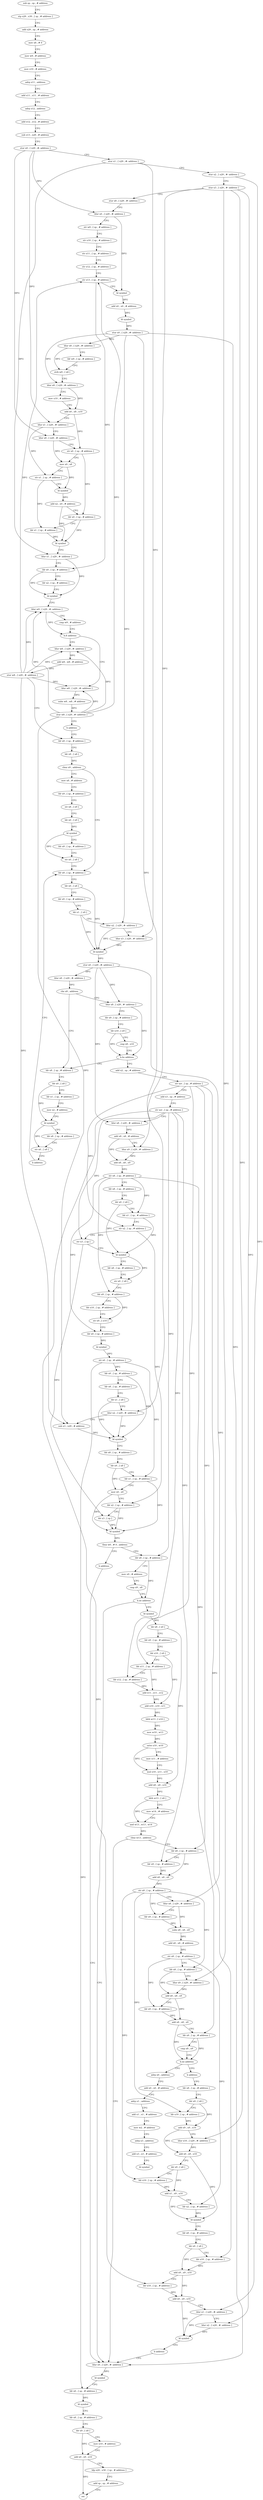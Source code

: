 digraph "func" {
"4262076" [label = "sub sp , sp , # address" ]
"4262080" [label = "stp x29 , x30 , [ sp , # address ]" ]
"4262084" [label = "add x29 , sp , # address" ]
"4262088" [label = "mov x8 , # 0" ]
"4262092" [label = "mov w9 , # address" ]
"4262096" [label = "mov x10 , # address" ]
"4262100" [label = "adrp x11 , address" ]
"4262104" [label = "add x11 , x11 , # address" ]
"4262108" [label = "adrp x12 , address" ]
"4262112" [label = "add x12 , x12 , # address" ]
"4262116" [label = "sub x13 , x29 , # address" ]
"4262120" [label = "stur x0 , [ x29 , #- address ]" ]
"4262124" [label = "stur x1 , [ x29 , #- address ]" ]
"4262128" [label = "stur x2 , [ x29 , #- address ]" ]
"4262132" [label = "stur x3 , [ x29 , #- address ]" ]
"4262136" [label = "stur x8 , [ x29 , #- address ]" ]
"4262140" [label = "ldur x0 , [ x29 , #- address ]" ]
"4262144" [label = "str w9 , [ sp , # address ]" ]
"4262148" [label = "str x10 , [ sp , # address ]" ]
"4262152" [label = "str x11 , [ sp , # address ]" ]
"4262156" [label = "str x12 , [ sp , # address ]" ]
"4262160" [label = "str x13 , [ sp , # address ]" ]
"4262164" [label = "bl symbol" ]
"4262168" [label = "add x0 , x0 , # address" ]
"4262172" [label = "bl symbol" ]
"4262176" [label = "stur x0 , [ x29 , #- address ]" ]
"4262180" [label = "ldur x8 , [ x29 , #- address ]" ]
"4262184" [label = "ldr w9 , [ sp , # address ]" ]
"4262188" [label = "strb w9 , [ x8 ]" ]
"4262192" [label = "ldur x8 , [ x29 , #- address ]" ]
"4262196" [label = "mov x10 , # address" ]
"4262200" [label = "add x0 , x8 , x10" ]
"4262204" [label = "ldur x1 , [ x29 , #- address ]" ]
"4262208" [label = "ldur x8 , [ x29 , #- address ]" ]
"4262212" [label = "str x0 , [ sp , # address ]" ]
"4262216" [label = "mov x0 , x8" ]
"4262220" [label = "str x1 , [ sp , # address ]" ]
"4262224" [label = "bl symbol" ]
"4262228" [label = "add x2 , x0 , # address" ]
"4262232" [label = "ldr x0 , [ sp , # address ]" ]
"4262236" [label = "ldr x1 , [ sp , # address ]" ]
"4262240" [label = "bl symbol" ]
"4262244" [label = "ldur x1 , [ x29 , #- address ]" ]
"4262248" [label = "ldr x0 , [ sp , # address ]" ]
"4262252" [label = "ldr x2 , [ sp , # address ]" ]
"4262256" [label = "bl symbol" ]
"4262260" [label = "ldur w9 , [ x29 , #- address ]" ]
"4262264" [label = "cmp w9 , # address" ]
"4262268" [label = "b.lt address" ]
"4262288" [label = "ldur w8 , [ x29 , #- address ]" ]
"4262272" [label = "ldur w8 , [ x29 , #- address ]" ]
"4262292" [label = "add w8 , w8 , # address" ]
"4262296" [label = "stur w8 , [ x29 , #- address ]" ]
"4262300" [label = "ldr x8 , [ sp , # address ]" ]
"4262276" [label = "subs w8 , w8 , # address" ]
"4262280" [label = "stur w8 , [ x29 , #- address ]" ]
"4262284" [label = "b address" ]
"4262340" [label = "ldr x8 , [ sp , # address ]" ]
"4262344" [label = "ldr x0 , [ x8 ]" ]
"4262348" [label = "ldr x9 , [ sp , # address ]" ]
"4262352" [label = "ldr x1 , [ x9 ]" ]
"4262356" [label = "ldur x2 , [ x29 , #- address ]" ]
"4262360" [label = "ldur x3 , [ x29 , #- address ]" ]
"4262364" [label = "bl symbol" ]
"4262368" [label = "stur x0 , [ x29 , #- address ]" ]
"4262372" [label = "ldur x8 , [ x29 , #- address ]" ]
"4262376" [label = "cbz x8 , address" ]
"4262872" [label = "ldr x8 , [ sp , # address ]" ]
"4262380" [label = "ldur x8 , [ x29 , #- address ]" ]
"4262312" [label = "mov x8 , # address" ]
"4262316" [label = "ldr x9 , [ sp , # address ]" ]
"4262320" [label = "str x8 , [ x9 ]" ]
"4262324" [label = "ldr x0 , [ x9 ]" ]
"4262328" [label = "bl symbol" ]
"4262332" [label = "ldr x8 , [ sp , # address ]" ]
"4262336" [label = "str x0 , [ x8 ]" ]
"4262304" [label = "ldr x9 , [ x8 ]" ]
"4262308" [label = "cbnz x9 , address" ]
"4262876" [label = "ldr x0 , [ x8 ]" ]
"4262880" [label = "ldr x1 , [ sp , # address ]" ]
"4262884" [label = "mov x2 , # address" ]
"4262888" [label = "bl symbol" ]
"4262892" [label = "ldr x8 , [ sp , # address ]" ]
"4262896" [label = "str x0 , [ x8 ]" ]
"4262900" [label = "b address" ]
"4262384" [label = "ldr x9 , [ sp , # address ]" ]
"4262388" [label = "ldr x10 , [ x9 ]" ]
"4262392" [label = "cmp x8 , x10" ]
"4262396" [label = "b.hs address" ]
"4262400" [label = "add x2 , sp , # address" ]
"4262404" [label = "str xzr , [ sp , # address ]" ]
"4262408" [label = "add x3 , sp , # address" ]
"4262412" [label = "str xzr , [ sp , # address ]" ]
"4262416" [label = "ldur x8 , [ x29 , #- address ]" ]
"4262420" [label = "add x8 , x8 , # address" ]
"4262424" [label = "ldur x9 , [ x29 , #- address ]" ]
"4262428" [label = "add x8 , x8 , x9" ]
"4262432" [label = "str x8 , [ sp , # address ]" ]
"4262436" [label = "ldr x8 , [ sp , # address ]" ]
"4262440" [label = "ldr x0 , [ x8 ]" ]
"4262444" [label = "ldr x1 , [ sp , # address ]" ]
"4262448" [label = "str x2 , [ sp , # address ]" ]
"4262452" [label = "str x3 , [ sp ]" ]
"4262456" [label = "bl symbol" ]
"4262460" [label = "ldr x8 , [ sp , # address ]" ]
"4262464" [label = "str x0 , [ x8 ]" ]
"4262468" [label = "ldr x9 , [ sp , # address ]" ]
"4262472" [label = "ldr x10 , [ sp , # address ]" ]
"4262476" [label = "str x9 , [ x10 ]" ]
"4262480" [label = "ldr x0 , [ sp , # address ]" ]
"4262484" [label = "bl symbol" ]
"4262488" [label = "str x0 , [ sp , # address ]" ]
"4262492" [label = "ldr x0 , [ sp , # address ]" ]
"4262496" [label = "ldr x8 , [ sp , # address ]" ]
"4262500" [label = "ldr x1 , [ x8 ]" ]
"4262504" [label = "ldur x2 , [ x29 , #- address ]" ]
"4262508" [label = "sub x3 , x29 , # address" ]
"4262512" [label = "bl symbol" ]
"4262516" [label = "ldr x8 , [ sp , # address ]" ]
"4262520" [label = "ldr x9 , [ x8 ]" ]
"4262524" [label = "ldr x1 , [ sp , # address ]" ]
"4262528" [label = "mov x0 , x9" ]
"4262532" [label = "ldr x2 , [ sp , # address ]" ]
"4262536" [label = "ldr x3 , [ sp ]" ]
"4262540" [label = "bl symbol" ]
"4262544" [label = "tbnz w0 , # 0 , address" ]
"4262552" [label = "ldr x8 , [ sp , # address ]" ]
"4262548" [label = "b address" ]
"4262556" [label = "mov x9 , # address" ]
"4262560" [label = "cmp x9 , x8" ]
"4262564" [label = "b.ne address" ]
"4262828" [label = "ldur x0 , [ x29 , #- address ]" ]
"4262568" [label = "bl symbol" ]
"4262832" [label = "bl symbol" ]
"4262836" [label = "ldr x0 , [ sp , # address ]" ]
"4262840" [label = "bl symbol" ]
"4262844" [label = "ldr x8 , [ sp , # address ]" ]
"4262848" [label = "ldr x9 , [ x8 ]" ]
"4262852" [label = "mov x10 , # address" ]
"4262856" [label = "add x0 , x9 , x10" ]
"4262860" [label = "ldp x29 , x30 , [ sp , # address ]" ]
"4262864" [label = "add sp , sp , # address" ]
"4262868" [label = "ret" ]
"4262572" [label = "ldr x8 , [ x0 ]" ]
"4262576" [label = "ldr x9 , [ sp , # address ]" ]
"4262580" [label = "ldr x10 , [ x9 ]" ]
"4262584" [label = "ldr x11 , [ sp , # address ]" ]
"4262588" [label = "ldr x12 , [ sp , # address ]" ]
"4262592" [label = "add x11 , x11 , x12" ]
"4262596" [label = "add x10 , x10 , x11" ]
"4262600" [label = "ldrb w13 , [ x10 ]" ]
"4262604" [label = "mov w10 , w13" ]
"4262608" [label = "sxtw x10 , w10" ]
"4262612" [label = "mov x11 , # address" ]
"4262616" [label = "mul x10 , x11 , x10" ]
"4262620" [label = "add x8 , x8 , x10" ]
"4262624" [label = "ldrh w13 , [ x8 ]" ]
"4262628" [label = "mov w14 , # address" ]
"4262632" [label = "and w13 , w13 , w14" ]
"4262636" [label = "cbnz w13 , address" ]
"4262640" [label = "ldr x8 , [ sp , # address ]" ]
"4262644" [label = "ldr x9 , [ sp , # address ]" ]
"4262648" [label = "add x8 , x8 , x9" ]
"4262652" [label = "str x8 , [ sp , # address ]" ]
"4262656" [label = "ldur x8 , [ x29 , #- address ]" ]
"4262660" [label = "ldr x9 , [ sp , # address ]" ]
"4262664" [label = "subs x8 , x8 , x9" ]
"4262668" [label = "add x8 , x8 , # address" ]
"4262672" [label = "str x8 , [ sp , # address ]" ]
"4262676" [label = "ldr x8 , [ sp , # address ]" ]
"4262680" [label = "ldur x9 , [ x29 , #- address ]" ]
"4262684" [label = "add x8 , x8 , x9" ]
"4262688" [label = "ldr x9 , [ sp , # address ]" ]
"4262692" [label = "add x8 , x8 , x9" ]
"4262696" [label = "ldr x9 , [ sp , # address ]" ]
"4262700" [label = "cmp x8 , x9" ]
"4262704" [label = "b.ne address" ]
"4262712" [label = "adrp x0 , address" ]
"4262708" [label = "b address" ]
"4262716" [label = "add x0 , x0 , # address" ]
"4262720" [label = "adrp x1 , address" ]
"4262724" [label = "add x1 , x1 , # address" ]
"4262728" [label = "mov w2 , # address" ]
"4262732" [label = "adrp x3 , address" ]
"4262736" [label = "add x3 , x3 , # address" ]
"4262740" [label = "bl symbol" ]
"4262744" [label = "ldr x8 , [ sp , # address ]" ]
"4262748" [label = "ldr x9 , [ x8 ]" ]
"4262752" [label = "ldr x10 , [ sp , # address ]" ]
"4262756" [label = "add x9 , x9 , x10" ]
"4262760" [label = "ldur x10 , [ x29 , #- address ]" ]
"4262764" [label = "add x0 , x9 , x10" ]
"4262768" [label = "ldr x9 , [ x8 ]" ]
"4262772" [label = "ldr x10 , [ sp , # address ]" ]
"4262776" [label = "add x1 , x9 , x10" ]
"4262780" [label = "ldr x2 , [ sp , # address ]" ]
"4262784" [label = "bl symbol" ]
"4262788" [label = "ldr x8 , [ sp , # address ]" ]
"4262792" [label = "ldr x9 , [ x8 ]" ]
"4262796" [label = "ldr x10 , [ sp , # address ]" ]
"4262800" [label = "add x9 , x9 , x10" ]
"4262804" [label = "ldr x10 , [ sp , # address ]" ]
"4262808" [label = "add x0 , x9 , x10" ]
"4262812" [label = "ldur x1 , [ x29 , #- address ]" ]
"4262816" [label = "ldur x2 , [ x29 , #- address ]" ]
"4262820" [label = "bl symbol" ]
"4262824" [label = "b address" ]
"4262076" -> "4262080" [ label = "CFG" ]
"4262080" -> "4262084" [ label = "CFG" ]
"4262084" -> "4262088" [ label = "CFG" ]
"4262088" -> "4262092" [ label = "CFG" ]
"4262092" -> "4262096" [ label = "CFG" ]
"4262096" -> "4262100" [ label = "CFG" ]
"4262100" -> "4262104" [ label = "CFG" ]
"4262104" -> "4262108" [ label = "CFG" ]
"4262108" -> "4262112" [ label = "CFG" ]
"4262112" -> "4262116" [ label = "CFG" ]
"4262116" -> "4262120" [ label = "CFG" ]
"4262120" -> "4262124" [ label = "CFG" ]
"4262120" -> "4262140" [ label = "DFG" ]
"4262120" -> "4262204" [ label = "DFG" ]
"4262120" -> "4262208" [ label = "DFG" ]
"4262124" -> "4262128" [ label = "CFG" ]
"4262124" -> "4262244" [ label = "DFG" ]
"4262124" -> "4262360" [ label = "DFG" ]
"4262128" -> "4262132" [ label = "CFG" ]
"4262128" -> "4262812" [ label = "DFG" ]
"4262132" -> "4262136" [ label = "CFG" ]
"4262132" -> "4262424" [ label = "DFG" ]
"4262132" -> "4262680" [ label = "DFG" ]
"4262132" -> "4262760" [ label = "DFG" ]
"4262132" -> "4262816" [ label = "DFG" ]
"4262136" -> "4262140" [ label = "CFG" ]
"4262140" -> "4262144" [ label = "CFG" ]
"4262140" -> "4262164" [ label = "DFG" ]
"4262144" -> "4262148" [ label = "CFG" ]
"4262148" -> "4262152" [ label = "CFG" ]
"4262152" -> "4262156" [ label = "CFG" ]
"4262156" -> "4262160" [ label = "CFG" ]
"4262160" -> "4262164" [ label = "CFG" ]
"4262160" -> "4262248" [ label = "DFG" ]
"4262164" -> "4262168" [ label = "DFG" ]
"4262168" -> "4262172" [ label = "DFG" ]
"4262172" -> "4262176" [ label = "DFG" ]
"4262176" -> "4262180" [ label = "DFG" ]
"4262176" -> "4262192" [ label = "DFG" ]
"4262176" -> "4262356" [ label = "DFG" ]
"4262176" -> "4262504" [ label = "DFG" ]
"4262176" -> "4262828" [ label = "DFG" ]
"4262180" -> "4262184" [ label = "CFG" ]
"4262180" -> "4262188" [ label = "DFG" ]
"4262184" -> "4262188" [ label = "CFG" ]
"4262188" -> "4262192" [ label = "CFG" ]
"4262192" -> "4262196" [ label = "CFG" ]
"4262192" -> "4262200" [ label = "DFG" ]
"4262196" -> "4262200" [ label = "CFG" ]
"4262200" -> "4262204" [ label = "CFG" ]
"4262200" -> "4262212" [ label = "DFG" ]
"4262204" -> "4262208" [ label = "CFG" ]
"4262204" -> "4262220" [ label = "DFG" ]
"4262208" -> "4262212" [ label = "CFG" ]
"4262208" -> "4262216" [ label = "DFG" ]
"4262212" -> "4262216" [ label = "CFG" ]
"4262212" -> "4262232" [ label = "DFG" ]
"4262216" -> "4262220" [ label = "CFG" ]
"4262216" -> "4262224" [ label = "DFG" ]
"4262220" -> "4262224" [ label = "CFG" ]
"4262220" -> "4262236" [ label = "DFG" ]
"4262224" -> "4262228" [ label = "DFG" ]
"4262228" -> "4262232" [ label = "CFG" ]
"4262228" -> "4262240" [ label = "DFG" ]
"4262232" -> "4262236" [ label = "CFG" ]
"4262232" -> "4262240" [ label = "DFG" ]
"4262236" -> "4262240" [ label = "DFG" ]
"4262240" -> "4262244" [ label = "CFG" ]
"4262244" -> "4262248" [ label = "CFG" ]
"4262244" -> "4262256" [ label = "DFG" ]
"4262248" -> "4262252" [ label = "CFG" ]
"4262248" -> "4262256" [ label = "DFG" ]
"4262252" -> "4262256" [ label = "CFG" ]
"4262256" -> "4262260" [ label = "CFG" ]
"4262260" -> "4262264" [ label = "CFG" ]
"4262260" -> "4262268" [ label = "DFG" ]
"4262264" -> "4262268" [ label = "CFG" ]
"4262268" -> "4262288" [ label = "CFG" ]
"4262268" -> "4262272" [ label = "CFG" ]
"4262288" -> "4262292" [ label = "DFG" ]
"4262272" -> "4262276" [ label = "DFG" ]
"4262292" -> "4262296" [ label = "DFG" ]
"4262296" -> "4262300" [ label = "CFG" ]
"4262296" -> "4262160" [ label = "DFG" ]
"4262296" -> "4262260" [ label = "DFG" ]
"4262296" -> "4262288" [ label = "DFG" ]
"4262296" -> "4262272" [ label = "DFG" ]
"4262296" -> "4262508" [ label = "DFG" ]
"4262300" -> "4262304" [ label = "CFG" ]
"4262276" -> "4262280" [ label = "DFG" ]
"4262280" -> "4262284" [ label = "CFG" ]
"4262280" -> "4262160" [ label = "DFG" ]
"4262280" -> "4262260" [ label = "DFG" ]
"4262280" -> "4262288" [ label = "DFG" ]
"4262280" -> "4262272" [ label = "DFG" ]
"4262280" -> "4262508" [ label = "DFG" ]
"4262284" -> "4262300" [ label = "CFG" ]
"4262340" -> "4262344" [ label = "CFG" ]
"4262344" -> "4262348" [ label = "CFG" ]
"4262344" -> "4262364" [ label = "DFG" ]
"4262348" -> "4262352" [ label = "CFG" ]
"4262352" -> "4262356" [ label = "CFG" ]
"4262352" -> "4262364" [ label = "DFG" ]
"4262356" -> "4262360" [ label = "CFG" ]
"4262356" -> "4262364" [ label = "DFG" ]
"4262360" -> "4262364" [ label = "DFG" ]
"4262364" -> "4262368" [ label = "DFG" ]
"4262368" -> "4262372" [ label = "DFG" ]
"4262368" -> "4262380" [ label = "DFG" ]
"4262368" -> "4262416" [ label = "DFG" ]
"4262368" -> "4262656" [ label = "DFG" ]
"4262372" -> "4262376" [ label = "DFG" ]
"4262376" -> "4262872" [ label = "CFG" ]
"4262376" -> "4262380" [ label = "CFG" ]
"4262872" -> "4262876" [ label = "CFG" ]
"4262380" -> "4262384" [ label = "CFG" ]
"4262380" -> "4262396" [ label = "DFG" ]
"4262312" -> "4262316" [ label = "CFG" ]
"4262316" -> "4262320" [ label = "CFG" ]
"4262320" -> "4262324" [ label = "CFG" ]
"4262324" -> "4262328" [ label = "DFG" ]
"4262328" -> "4262332" [ label = "CFG" ]
"4262328" -> "4262336" [ label = "DFG" ]
"4262332" -> "4262336" [ label = "CFG" ]
"4262336" -> "4262340" [ label = "CFG" ]
"4262304" -> "4262308" [ label = "DFG" ]
"4262308" -> "4262340" [ label = "CFG" ]
"4262308" -> "4262312" [ label = "CFG" ]
"4262876" -> "4262880" [ label = "CFG" ]
"4262876" -> "4262888" [ label = "DFG" ]
"4262880" -> "4262884" [ label = "CFG" ]
"4262884" -> "4262888" [ label = "CFG" ]
"4262888" -> "4262892" [ label = "CFG" ]
"4262888" -> "4262896" [ label = "DFG" ]
"4262892" -> "4262896" [ label = "CFG" ]
"4262896" -> "4262900" [ label = "CFG" ]
"4262900" -> "4262340" [ label = "CFG" ]
"4262384" -> "4262388" [ label = "CFG" ]
"4262388" -> "4262392" [ label = "CFG" ]
"4262388" -> "4262396" [ label = "DFG" ]
"4262392" -> "4262396" [ label = "CFG" ]
"4262396" -> "4262872" [ label = "CFG" ]
"4262396" -> "4262400" [ label = "CFG" ]
"4262400" -> "4262404" [ label = "CFG" ]
"4262404" -> "4262408" [ label = "CFG" ]
"4262404" -> "4262584" [ label = "DFG" ]
"4262404" -> "4262640" [ label = "DFG" ]
"4262404" -> "4262796" [ label = "DFG" ]
"4262404" -> "4262448" [ label = "DFG" ]
"4262408" -> "4262412" [ label = "CFG" ]
"4262412" -> "4262416" [ label = "CFG" ]
"4262412" -> "4262552" [ label = "DFG" ]
"4262412" -> "4262588" [ label = "DFG" ]
"4262412" -> "4262644" [ label = "DFG" ]
"4262412" -> "4262804" [ label = "DFG" ]
"4262412" -> "4262452" [ label = "DFG" ]
"4262416" -> "4262420" [ label = "DFG" ]
"4262420" -> "4262424" [ label = "CFG" ]
"4262420" -> "4262428" [ label = "DFG" ]
"4262424" -> "4262428" [ label = "DFG" ]
"4262428" -> "4262432" [ label = "DFG" ]
"4262432" -> "4262436" [ label = "CFG" ]
"4262432" -> "4262444" [ label = "DFG" ]
"4262432" -> "4262468" [ label = "DFG" ]
"4262432" -> "4262480" [ label = "DFG" ]
"4262432" -> "4262696" [ label = "DFG" ]
"4262436" -> "4262440" [ label = "CFG" ]
"4262440" -> "4262444" [ label = "CFG" ]
"4262440" -> "4262456" [ label = "DFG" ]
"4262444" -> "4262448" [ label = "CFG" ]
"4262444" -> "4262456" [ label = "DFG" ]
"4262448" -> "4262452" [ label = "CFG" ]
"4262448" -> "4262532" [ label = "DFG" ]
"4262452" -> "4262456" [ label = "CFG" ]
"4262452" -> "4262536" [ label = "DFG" ]
"4262456" -> "4262460" [ label = "CFG" ]
"4262456" -> "4262464" [ label = "DFG" ]
"4262460" -> "4262464" [ label = "CFG" ]
"4262464" -> "4262468" [ label = "CFG" ]
"4262468" -> "4262472" [ label = "CFG" ]
"4262468" -> "4262476" [ label = "DFG" ]
"4262472" -> "4262476" [ label = "CFG" ]
"4262476" -> "4262480" [ label = "CFG" ]
"4262480" -> "4262484" [ label = "DFG" ]
"4262484" -> "4262488" [ label = "DFG" ]
"4262488" -> "4262492" [ label = "DFG" ]
"4262488" -> "4262524" [ label = "DFG" ]
"4262488" -> "4262836" [ label = "DFG" ]
"4262492" -> "4262496" [ label = "CFG" ]
"4262492" -> "4262512" [ label = "DFG" ]
"4262496" -> "4262500" [ label = "CFG" ]
"4262500" -> "4262504" [ label = "CFG" ]
"4262500" -> "4262512" [ label = "DFG" ]
"4262504" -> "4262508" [ label = "CFG" ]
"4262504" -> "4262512" [ label = "DFG" ]
"4262508" -> "4262512" [ label = "DFG" ]
"4262512" -> "4262516" [ label = "CFG" ]
"4262516" -> "4262520" [ label = "CFG" ]
"4262520" -> "4262524" [ label = "CFG" ]
"4262520" -> "4262528" [ label = "DFG" ]
"4262524" -> "4262528" [ label = "CFG" ]
"4262524" -> "4262540" [ label = "DFG" ]
"4262528" -> "4262532" [ label = "CFG" ]
"4262528" -> "4262540" [ label = "DFG" ]
"4262532" -> "4262536" [ label = "CFG" ]
"4262532" -> "4262540" [ label = "DFG" ]
"4262536" -> "4262540" [ label = "DFG" ]
"4262540" -> "4262544" [ label = "DFG" ]
"4262544" -> "4262552" [ label = "CFG" ]
"4262544" -> "4262548" [ label = "CFG" ]
"4262552" -> "4262556" [ label = "CFG" ]
"4262552" -> "4262564" [ label = "DFG" ]
"4262548" -> "4262828" [ label = "CFG" ]
"4262556" -> "4262560" [ label = "CFG" ]
"4262560" -> "4262564" [ label = "CFG" ]
"4262564" -> "4262828" [ label = "CFG" ]
"4262564" -> "4262568" [ label = "CFG" ]
"4262828" -> "4262832" [ label = "DFG" ]
"4262568" -> "4262572" [ label = "DFG" ]
"4262832" -> "4262836" [ label = "CFG" ]
"4262836" -> "4262840" [ label = "DFG" ]
"4262840" -> "4262844" [ label = "CFG" ]
"4262844" -> "4262848" [ label = "CFG" ]
"4262848" -> "4262852" [ label = "CFG" ]
"4262848" -> "4262856" [ label = "DFG" ]
"4262852" -> "4262856" [ label = "CFG" ]
"4262856" -> "4262860" [ label = "CFG" ]
"4262856" -> "4262868" [ label = "DFG" ]
"4262860" -> "4262864" [ label = "CFG" ]
"4262864" -> "4262868" [ label = "CFG" ]
"4262572" -> "4262576" [ label = "CFG" ]
"4262572" -> "4262620" [ label = "DFG" ]
"4262576" -> "4262580" [ label = "CFG" ]
"4262580" -> "4262584" [ label = "CFG" ]
"4262580" -> "4262596" [ label = "DFG" ]
"4262584" -> "4262588" [ label = "CFG" ]
"4262584" -> "4262592" [ label = "DFG" ]
"4262588" -> "4262592" [ label = "DFG" ]
"4262592" -> "4262596" [ label = "DFG" ]
"4262596" -> "4262600" [ label = "DFG" ]
"4262600" -> "4262604" [ label = "DFG" ]
"4262604" -> "4262608" [ label = "DFG" ]
"4262608" -> "4262612" [ label = "CFG" ]
"4262608" -> "4262616" [ label = "DFG" ]
"4262612" -> "4262616" [ label = "CFG" ]
"4262616" -> "4262620" [ label = "DFG" ]
"4262620" -> "4262624" [ label = "DFG" ]
"4262624" -> "4262628" [ label = "CFG" ]
"4262624" -> "4262632" [ label = "DFG" ]
"4262628" -> "4262632" [ label = "CFG" ]
"4262632" -> "4262636" [ label = "DFG" ]
"4262636" -> "4262828" [ label = "CFG" ]
"4262636" -> "4262640" [ label = "CFG" ]
"4262640" -> "4262644" [ label = "CFG" ]
"4262640" -> "4262648" [ label = "DFG" ]
"4262644" -> "4262648" [ label = "DFG" ]
"4262648" -> "4262652" [ label = "DFG" ]
"4262652" -> "4262656" [ label = "CFG" ]
"4262652" -> "4262660" [ label = "DFG" ]
"4262652" -> "4262676" [ label = "DFG" ]
"4262652" -> "4262752" [ label = "DFG" ]
"4262652" -> "4262772" [ label = "DFG" ]
"4262656" -> "4262660" [ label = "CFG" ]
"4262656" -> "4262664" [ label = "DFG" ]
"4262660" -> "4262664" [ label = "DFG" ]
"4262664" -> "4262668" [ label = "DFG" ]
"4262668" -> "4262672" [ label = "DFG" ]
"4262672" -> "4262676" [ label = "CFG" ]
"4262672" -> "4262688" [ label = "DFG" ]
"4262672" -> "4262780" [ label = "DFG" ]
"4262676" -> "4262680" [ label = "CFG" ]
"4262676" -> "4262684" [ label = "DFG" ]
"4262680" -> "4262684" [ label = "DFG" ]
"4262684" -> "4262688" [ label = "CFG" ]
"4262684" -> "4262692" [ label = "DFG" ]
"4262688" -> "4262692" [ label = "DFG" ]
"4262692" -> "4262696" [ label = "CFG" ]
"4262692" -> "4262704" [ label = "DFG" ]
"4262696" -> "4262700" [ label = "CFG" ]
"4262696" -> "4262704" [ label = "DFG" ]
"4262700" -> "4262704" [ label = "CFG" ]
"4262704" -> "4262712" [ label = "CFG" ]
"4262704" -> "4262708" [ label = "CFG" ]
"4262712" -> "4262716" [ label = "CFG" ]
"4262708" -> "4262744" [ label = "CFG" ]
"4262716" -> "4262720" [ label = "CFG" ]
"4262720" -> "4262724" [ label = "CFG" ]
"4262724" -> "4262728" [ label = "CFG" ]
"4262728" -> "4262732" [ label = "CFG" ]
"4262732" -> "4262736" [ label = "CFG" ]
"4262736" -> "4262740" [ label = "CFG" ]
"4262744" -> "4262748" [ label = "CFG" ]
"4262748" -> "4262752" [ label = "CFG" ]
"4262748" -> "4262756" [ label = "DFG" ]
"4262752" -> "4262756" [ label = "DFG" ]
"4262756" -> "4262760" [ label = "CFG" ]
"4262756" -> "4262764" [ label = "DFG" ]
"4262760" -> "4262764" [ label = "DFG" ]
"4262764" -> "4262768" [ label = "CFG" ]
"4262764" -> "4262784" [ label = "DFG" ]
"4262768" -> "4262772" [ label = "CFG" ]
"4262768" -> "4262776" [ label = "DFG" ]
"4262772" -> "4262776" [ label = "DFG" ]
"4262776" -> "4262780" [ label = "CFG" ]
"4262776" -> "4262784" [ label = "DFG" ]
"4262780" -> "4262784" [ label = "DFG" ]
"4262784" -> "4262788" [ label = "CFG" ]
"4262788" -> "4262792" [ label = "CFG" ]
"4262792" -> "4262796" [ label = "CFG" ]
"4262792" -> "4262800" [ label = "DFG" ]
"4262796" -> "4262800" [ label = "DFG" ]
"4262800" -> "4262804" [ label = "CFG" ]
"4262800" -> "4262808" [ label = "DFG" ]
"4262804" -> "4262808" [ label = "DFG" ]
"4262808" -> "4262812" [ label = "CFG" ]
"4262808" -> "4262820" [ label = "DFG" ]
"4262812" -> "4262816" [ label = "CFG" ]
"4262812" -> "4262820" [ label = "DFG" ]
"4262816" -> "4262820" [ label = "DFG" ]
"4262820" -> "4262824" [ label = "CFG" ]
"4262824" -> "4262828" [ label = "CFG" ]
}
